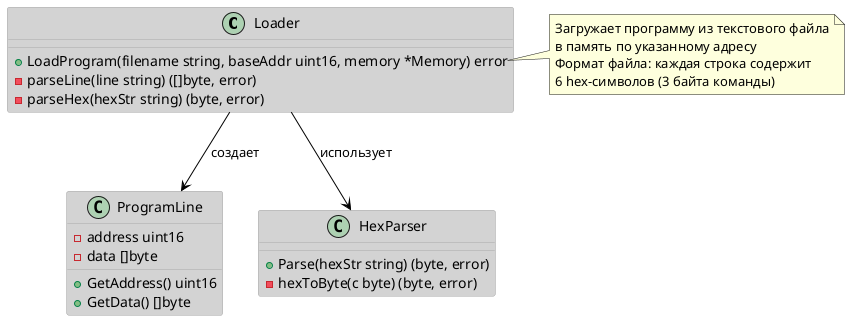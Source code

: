 @startuml Диаграмма классов пакета загрузчика

' Настройки отображения
skinparam class {
    BackgroundColor LightGray
    ArrowColor Black
    BorderColor DarkGray
}

' Публичные структуры загрузчика
class Loader {
    +LoadProgram(filename string, baseAddr uint16, memory *Memory) error
    -parseLine(line string) ([]byte, error)
    -parseHex(hexStr string) (byte, error)
}

' Вспомогательные классы (приватные)
class ProgramLine {
    -address uint16
    -data []byte
    +GetAddress() uint16
    +GetData() []byte
}

class HexParser {
    +Parse(hexStr string) (byte, error)
    -hexToByte(c byte) (byte, error)
}

' Отношения
Loader --> ProgramLine : создает
Loader --> HexParser : использует

note right of Loader::LoadProgram
    Загружает программу из текстового файла
    в память по указанному адресу
    Формат файла: каждая строка содержит
    6 hex-символов (3 байта команды)
end note

@enduml